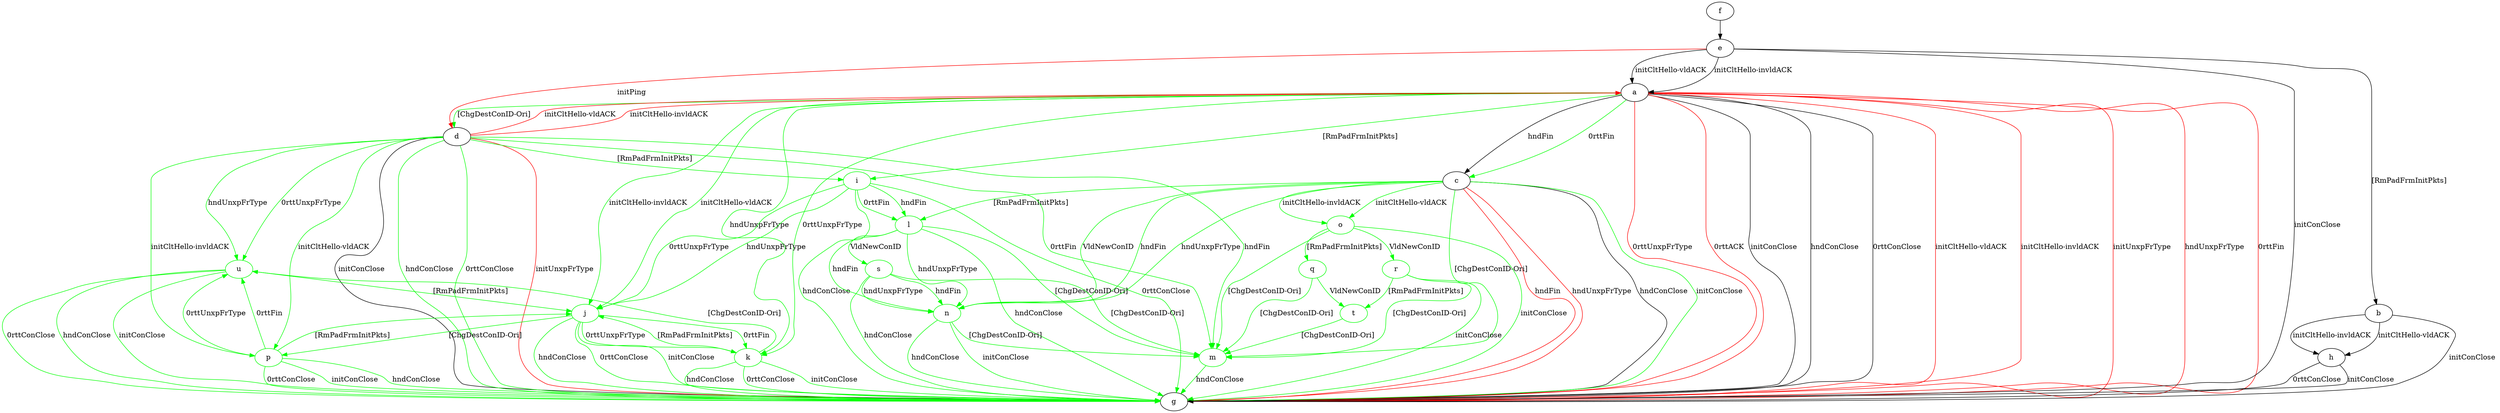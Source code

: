 digraph "" {
	a -> c	[key=0,
		label="hndFin "];
	a -> c	[key=1,
		color=green,
		label="0rttFin "];
	a -> d	[key=0,
		color=green,
		label="[ChgDestConID-Ori] "];
	a -> g	[key=0,
		label="initConClose "];
	a -> g	[key=1,
		label="hndConClose "];
	a -> g	[key=2,
		label="0rttConClose "];
	a -> g	[key=3,
		color=red,
		label="initCltHello-vldACK "];
	a -> g	[key=4,
		color=red,
		label="initCltHello-invldACK "];
	a -> g	[key=5,
		color=red,
		label="initUnxpFrType "];
	a -> g	[key=6,
		color=red,
		label="hndUnxpFrType "];
	a -> g	[key=7,
		color=red,
		label="0rttFin "];
	a -> g	[key=8,
		color=red,
		label="0rttUnxpFrType "];
	a -> g	[key=9,
		color=red,
		label="0rttACK "];
	i	[color=green];
	a -> i	[key=0,
		color=green,
		label="[RmPadFrmInitPkts] "];
	j	[color=green];
	a -> j	[key=0,
		color=green,
		label="initCltHello-vldACK "];
	a -> j	[key=1,
		color=green,
		label="initCltHello-invldACK "];
	k	[color=green];
	a -> k	[key=0,
		color=green,
		label="hndUnxpFrType "];
	a -> k	[key=1,
		color=green,
		label="0rttUnxpFrType "];
	b -> g	[key=0,
		label="initConClose "];
	b -> h	[key=0,
		label="initCltHello-vldACK "];
	b -> h	[key=1,
		label="initCltHello-invldACK "];
	c -> g	[key=0,
		label="hndConClose "];
	c -> g	[key=1,
		color=green,
		label="initConClose "];
	c -> g	[key=2,
		color=red,
		label="hndFin "];
	c -> g	[key=3,
		color=red,
		label="hndUnxpFrType "];
	l	[color=green];
	c -> l	[key=0,
		color=green,
		label="[RmPadFrmInitPkts] "];
	m	[color=green];
	c -> m	[key=0,
		color=green,
		label="[ChgDestConID-Ori] "];
	n	[color=green];
	c -> n	[key=0,
		color=green,
		label="hndFin "];
	c -> n	[key=1,
		color=green,
		label="hndUnxpFrType "];
	c -> n	[key=2,
		color=green,
		label="VldNewConID "];
	o	[color=green];
	c -> o	[key=0,
		color=green,
		label="initCltHello-vldACK "];
	c -> o	[key=1,
		color=green,
		label="initCltHello-invldACK "];
	d -> a	[key=0,
		color=red,
		label="initCltHello-vldACK "];
	d -> a	[key=1,
		color=red,
		label="initCltHello-invldACK "];
	d -> g	[key=0,
		label="initConClose "];
	d -> g	[key=1,
		color=green,
		label="hndConClose "];
	d -> g	[key=2,
		color=green,
		label="0rttConClose "];
	d -> g	[key=3,
		color=red,
		label="initUnxpFrType "];
	d -> i	[key=0,
		color=green,
		label="[RmPadFrmInitPkts] "];
	d -> m	[key=0,
		color=green,
		label="hndFin "];
	d -> m	[key=1,
		color=green,
		label="0rttFin "];
	p	[color=green];
	d -> p	[key=0,
		color=green,
		label="initCltHello-vldACK "];
	d -> p	[key=1,
		color=green,
		label="initCltHello-invldACK "];
	u	[color=green];
	d -> u	[key=0,
		color=green,
		label="hndUnxpFrType "];
	d -> u	[key=1,
		color=green,
		label="0rttUnxpFrType "];
	e -> a	[key=0,
		label="initCltHello-vldACK "];
	e -> a	[key=1,
		label="initCltHello-invldACK "];
	e -> b	[key=0,
		label="[RmPadFrmInitPkts] "];
	e -> d	[key=0,
		color=red,
		label="initPing "];
	e -> g	[key=0,
		label="initConClose "];
	f -> e	[key=0];
	h -> g	[key=0,
		label="initConClose "];
	h -> g	[key=1,
		label="0rttConClose "];
	i -> g	[key=0,
		color=green,
		label="hndConClose "];
	i -> g	[key=1,
		color=green,
		label="0rttConClose "];
	i -> j	[key=0,
		color=green,
		label="hndUnxpFrType "];
	i -> j	[key=1,
		color=green,
		label="0rttUnxpFrType "];
	i -> l	[key=0,
		color=green,
		label="hndFin "];
	i -> l	[key=1,
		color=green,
		label="0rttFin "];
	j -> g	[key=0,
		color=green,
		label="initConClose "];
	j -> g	[key=1,
		color=green,
		label="hndConClose "];
	j -> g	[key=2,
		color=green,
		label="0rttConClose "];
	j -> k	[key=0,
		color=green,
		label="0rttFin "];
	j -> k	[key=1,
		color=green,
		label="0rttUnxpFrType "];
	j -> p	[key=0,
		color=green,
		label="[ChgDestConID-Ori] "];
	k -> g	[key=0,
		color=green,
		label="initConClose "];
	k -> g	[key=1,
		color=green,
		label="hndConClose "];
	k -> g	[key=2,
		color=green,
		label="0rttConClose "];
	k -> j	[key=0,
		color=green,
		label="[RmPadFrmInitPkts] "];
	k -> u	[key=0,
		color=green,
		label="[ChgDestConID-Ori] "];
	l -> g	[key=0,
		color=green,
		label="hndConClose "];
	l -> m	[key=0,
		color=green,
		label="[ChgDestConID-Ori] "];
	l -> n	[key=0,
		color=green,
		label="hndFin "];
	l -> n	[key=1,
		color=green,
		label="hndUnxpFrType "];
	s	[color=green];
	l -> s	[key=0,
		color=green,
		label="VldNewConID "];
	m -> g	[key=0,
		color=green,
		label="hndConClose "];
	n -> g	[key=0,
		color=green,
		label="initConClose "];
	n -> g	[key=1,
		color=green,
		label="hndConClose "];
	n -> m	[key=0,
		color=green,
		label="[ChgDestConID-Ori] "];
	o -> g	[key=0,
		color=green,
		label="initConClose "];
	o -> m	[key=0,
		color=green,
		label="[ChgDestConID-Ori] "];
	q	[color=green];
	o -> q	[key=0,
		color=green,
		label="[RmPadFrmInitPkts] "];
	r	[color=green];
	o -> r	[key=0,
		color=green,
		label="VldNewConID "];
	p -> g	[key=0,
		color=green,
		label="initConClose "];
	p -> g	[key=1,
		color=green,
		label="hndConClose "];
	p -> g	[key=2,
		color=green,
		label="0rttConClose "];
	p -> j	[key=0,
		color=green,
		label="[RmPadFrmInitPkts] "];
	p -> u	[key=0,
		color=green,
		label="0rttFin "];
	p -> u	[key=1,
		color=green,
		label="0rttUnxpFrType "];
	q -> m	[key=0,
		color=green,
		label="[ChgDestConID-Ori] "];
	t	[color=green];
	q -> t	[key=0,
		color=green,
		label="VldNewConID "];
	r -> g	[key=0,
		color=green,
		label="initConClose "];
	r -> m	[key=0,
		color=green,
		label="[ChgDestConID-Ori] "];
	r -> t	[key=0,
		color=green,
		label="[RmPadFrmInitPkts] "];
	s -> g	[key=0,
		color=green,
		label="hndConClose "];
	s -> m	[key=0,
		color=green,
		label="[ChgDestConID-Ori] "];
	s -> n	[key=0,
		color=green,
		label="hndFin "];
	s -> n	[key=1,
		color=green,
		label="hndUnxpFrType "];
	t -> m	[key=0,
		color=green,
		label="[ChgDestConID-Ori] "];
	u -> g	[key=0,
		color=green,
		label="initConClose "];
	u -> g	[key=1,
		color=green,
		label="hndConClose "];
	u -> g	[key=2,
		color=green,
		label="0rttConClose "];
	u -> j	[key=0,
		color=green,
		label="[RmPadFrmInitPkts] "];
}
